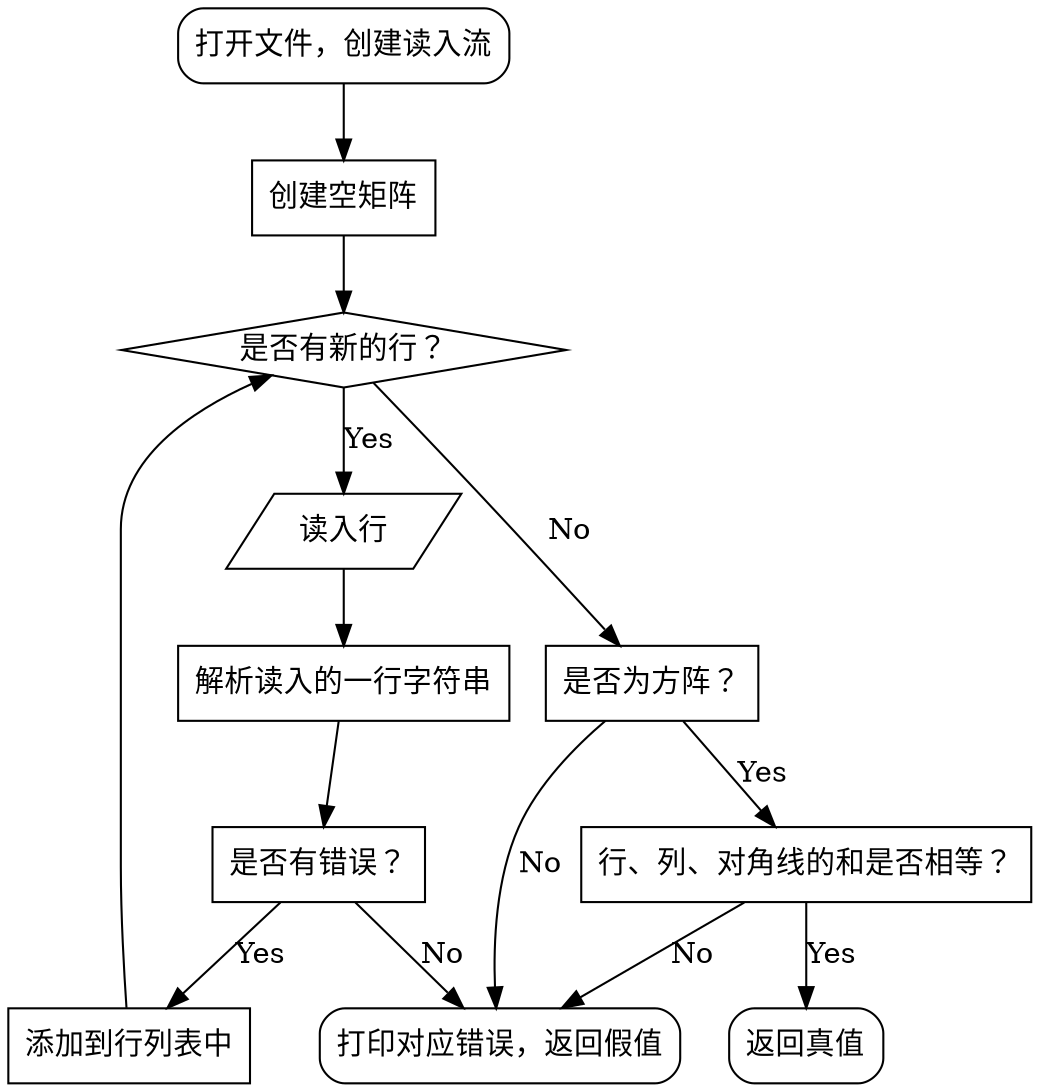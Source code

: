 digraph {
  node[shape=box];

  creatStream[style=rounded,label="打开文件，创建读入流"];
  creatList[label="创建空矩阵"];
  hasNext[shape=diamond,label="是否有新的行？"];
  readLine[shape=parallelogram,label="读入行"];
  parseLine[label="解析读入的一行字符串"];
  checkValid[label="是否有错误？"];
  addToMatrix[label="添加到行列表中"];
  error[style=rounded,label="打印对应错误，返回假值"];
  checkSquare[label="是否为方阵？"];
  checkSum[label="行、列、对角线的和是否相等？"];
  correct[style=rounded,label="返回真值"];

  creatStream -> creatList -> hasNext;
  hasNext -> readLine[label="Yes"];
  hasNext -> checkSquare[label="No"];
  readLine -> parseLine -> checkValid;
  checkValid -> addToMatrix[label="Yes"];
  checkValid -> error[label="No"];
  addToMatrix -> hasNext;

  checkSquare -> error[label="No"];
  checkSquare -> checkSum[label="Yes"];
  checkSum -> error[label="No"];
  checkSum -> correct[label="Yes"];
}
